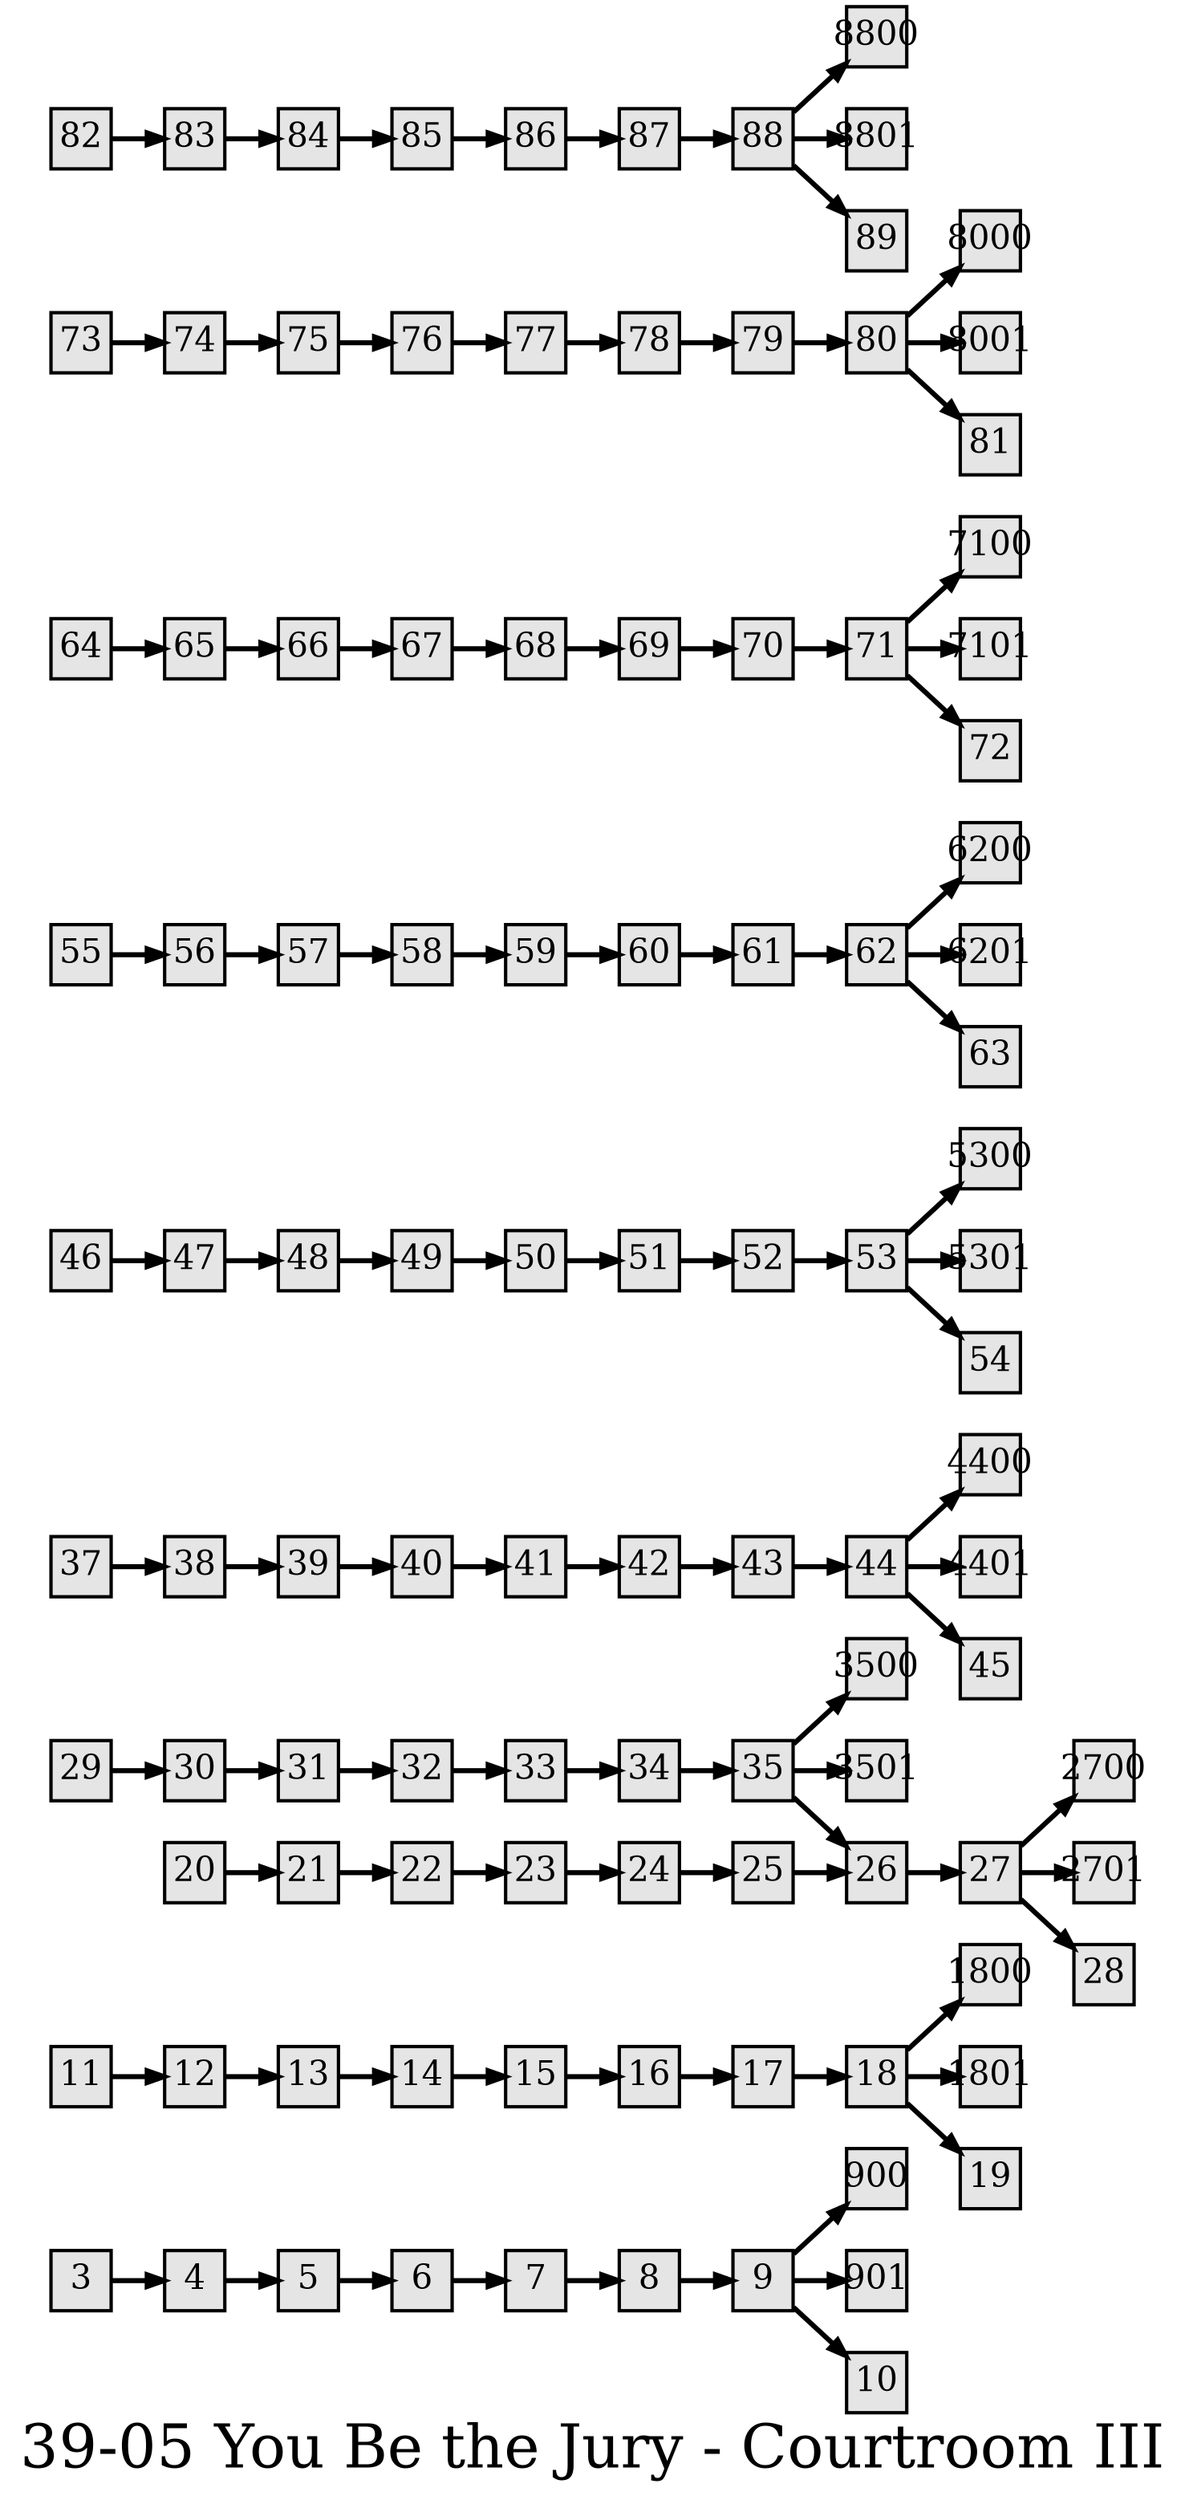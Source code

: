 digraph g{
  graph [ label="39-05 You Be the Jury - Courtroom III" rankdir=LR, ordering=out, fontsize=36, nodesep="0.35", ranksep="0.45"];
  node  [shape=rect, penwidth=2, fontsize=20, style=filled, fillcolor=grey90, margin="0,0", labelfloat=true, regular=true, fixedsize=true];
  edge  [labelfloat=true, penwidth=3, fontsize=12];
  // ---;
  // group  : Katz;
  // id     : 39-05;
  // gbid   :;
  // series :;
  // title  :;
  // author :;
  // credit:;
  // - name : Yee-Ann Wong;
  // role : encoder;
  // date : 2017-09-16;
  // - name : Jeremy Douglass;
  // role : editor;
  // date : 2018-04-28;
  // render:;
  // - name   : small;
  // styles : gvStyles-small.txt;
  // engine : dot;
  // comment: >;
  
  // ---;
  
  // From | To | Label;
  
  3 -> 4;
  4 -> 5;
  5 -> 6;
  6 -> 7;
  7 -> 8;
  8 -> 9;
  9 -> 900;	// guilty (reader decides)
  9 -> 901;	// not guilty (reader decides)
  9 -> 10;	// Verdict (answer)
  11 -> 12;
  12 -> 13;
  13 -> 14;
  14 -> 15;
  15 -> 16;
  16 -> 17;
  17 -> 18;
  18 -> 1800;	// guilty (reader decides)
  18 -> 1801;	// not guilty (reader decides)
  18 -> 19;	// Verdict (answer)
  20 -> 21;
  21 -> 22;
  22 -> 23;
  23 -> 24;
  24 -> 25;
  25 -> 26;
  26 -> 27;
  27 -> 2700;	// guilty (reader decides)
  27 -> 2701;	// not guilty (reader decides(
  27 -> 28;	// Verdict (answer)
  29 -> 30;
  30 -> 31;
  31 -> 32;
  32 -> 33;
  33 -> 34;
  34 -> 35;
  35 -> 3500;	// guilty (reader decides)
  35 -> 3501;	// not guilty (reader decides)
  35 -> 26;	// Verdict (answer)
  37 -> 38;
  38 -> 39;
  39 -> 40;
  40 -> 41;
  41 -> 42;
  42 -> 43;
  43 -> 44;
  44 -> 4400;	// guilty (reader decides)
  44 -> 4401;	// not guilty (reader decides)
  44 -> 45;	// Verdict (answer)
  46 -> 47;
  47 -> 48;
  48 -> 49;
  49 -> 50;
  50 -> 51;
  51 -> 52;
  52 -> 53;
  53 -> 5300;	// guilty (reader decides)
  53 -> 5301;	// not guilty (reader decides)
  53 -> 54;	// Verdict (answer)
  55 -> 56;
  56 -> 57;
  57 -> 58;
  58 -> 59;
  59 -> 60;
  60 -> 61;
  61 -> 62;
  62 -> 6200;	// guilty (reader decides)
  62 -> 6201;	// not guilty (reader decides)
  62 -> 63;	// verdict (answer)
  64 -> 65;
  65 -> 66;
  66 -> 67;
  67 -> 68;
  68 -> 69;
  69 -> 70;
  70 -> 71;
  71 -> 7100;	// guilty (reader decides)
  71 -> 7101;	// not guilty (reader decides)
  71 -> 72;	// verdict (answer)
  73 -> 74;
  74 -> 75;
  75 -> 76;
  76 -> 77;
  77 -> 78;
  78 -> 79;
  79 -> 80;
  80 -> 8000;	// guilty (reader decides)
  80 -> 8001;	// not guilty (reader decides)
  80 -> 81;	// Verdict (answer)
  82 -> 83;
  83 -> 84;
  84 -> 85;
  85 -> 86;
  86 -> 87;
  87 -> 88;
  88 -> 8800;	// guilty (reader decides)
  88 -> 8801;	// not guilty (reader decides)
  88 -> 89;	// verdict (answer)
}


